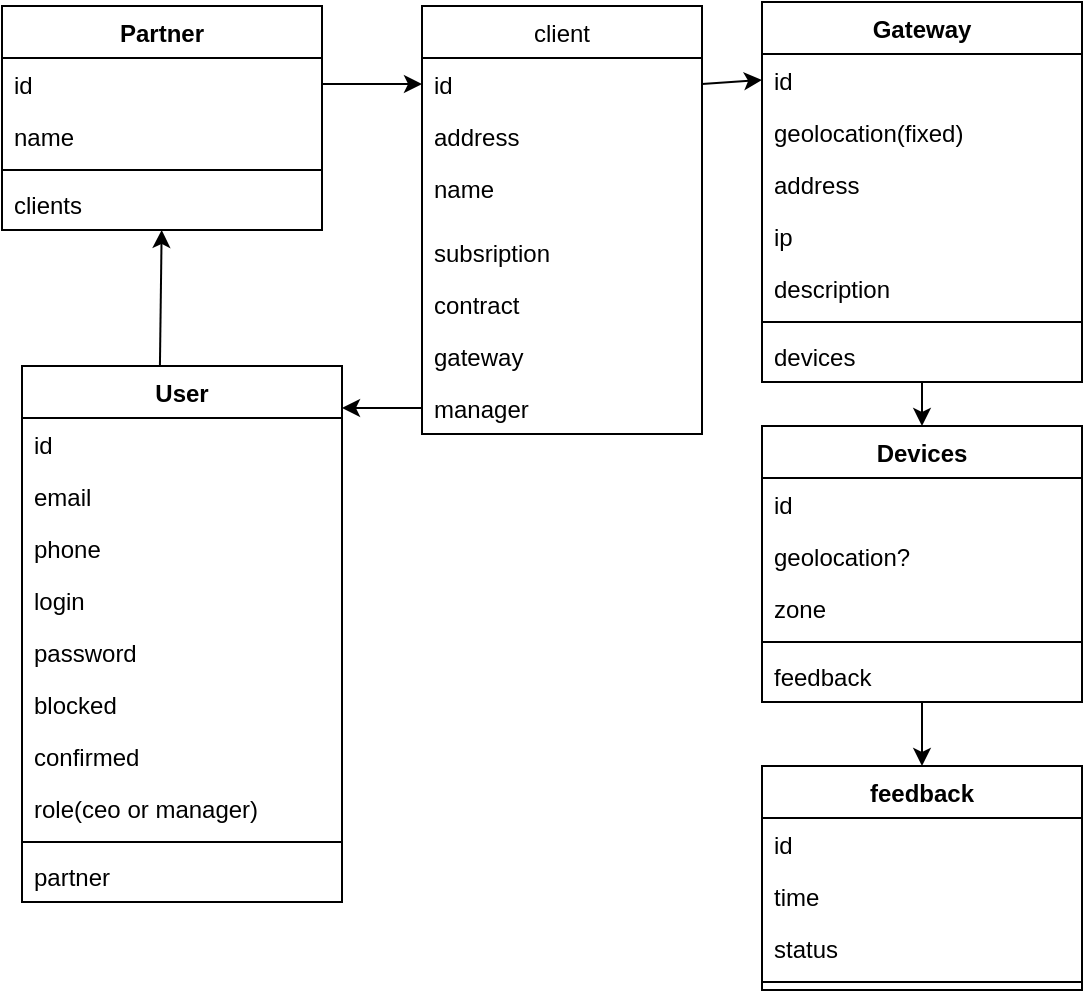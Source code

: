 <mxfile version="20.8.23" type="github">
  <diagram name="Page-1" id="1Cpei-u3ithhlpdxMA4M">
    <mxGraphModel dx="1110" dy="603" grid="1" gridSize="10" guides="1" tooltips="1" connect="1" arrows="1" fold="1" page="1" pageScale="1" pageWidth="827" pageHeight="1169" math="0" shadow="0">
      <root>
        <mxCell id="0" />
        <mxCell id="1" parent="0" />
        <mxCell id="pXB_dSHwhfcnYlfaYiP_-6" value="client" style="swimlane;fontStyle=0;childLayout=stackLayout;horizontal=1;startSize=26;fillColor=none;horizontalStack=0;resizeParent=1;resizeParentMax=0;resizeLast=0;collapsible=1;marginBottom=0;" vertex="1" parent="1">
          <mxGeometry x="260" y="50" width="140" height="214" as="geometry" />
        </mxCell>
        <mxCell id="pXB_dSHwhfcnYlfaYiP_-7" value="id" style="text;strokeColor=none;fillColor=none;align=left;verticalAlign=top;spacingLeft=4;spacingRight=4;overflow=hidden;rotatable=0;points=[[0,0.5],[1,0.5]];portConstraint=eastwest;" vertex="1" parent="pXB_dSHwhfcnYlfaYiP_-6">
          <mxGeometry y="26" width="140" height="26" as="geometry" />
        </mxCell>
        <mxCell id="pXB_dSHwhfcnYlfaYiP_-8" value="address" style="text;strokeColor=none;fillColor=none;align=left;verticalAlign=top;spacingLeft=4;spacingRight=4;overflow=hidden;rotatable=0;points=[[0,0.5],[1,0.5]];portConstraint=eastwest;" vertex="1" parent="pXB_dSHwhfcnYlfaYiP_-6">
          <mxGeometry y="52" width="140" height="26" as="geometry" />
        </mxCell>
        <mxCell id="pXB_dSHwhfcnYlfaYiP_-10" value="name" style="text;strokeColor=none;fillColor=none;align=left;verticalAlign=top;spacingLeft=4;spacingRight=4;overflow=hidden;rotatable=0;points=[[0,0.5],[1,0.5]];portConstraint=eastwest;" vertex="1" parent="pXB_dSHwhfcnYlfaYiP_-6">
          <mxGeometry y="78" width="140" height="32" as="geometry" />
        </mxCell>
        <mxCell id="pXB_dSHwhfcnYlfaYiP_-11" value="subsription" style="text;strokeColor=none;fillColor=none;align=left;verticalAlign=top;spacingLeft=4;spacingRight=4;overflow=hidden;rotatable=0;points=[[0,0.5],[1,0.5]];portConstraint=eastwest;" vertex="1" parent="pXB_dSHwhfcnYlfaYiP_-6">
          <mxGeometry y="110" width="140" height="26" as="geometry" />
        </mxCell>
        <mxCell id="pXB_dSHwhfcnYlfaYiP_-12" value="contract" style="text;strokeColor=none;fillColor=none;align=left;verticalAlign=top;spacingLeft=4;spacingRight=4;overflow=hidden;rotatable=0;points=[[0,0.5],[1,0.5]];portConstraint=eastwest;" vertex="1" parent="pXB_dSHwhfcnYlfaYiP_-6">
          <mxGeometry y="136" width="140" height="26" as="geometry" />
        </mxCell>
        <mxCell id="pXB_dSHwhfcnYlfaYiP_-9" value="gateway" style="text;strokeColor=none;fillColor=none;align=left;verticalAlign=top;spacingLeft=4;spacingRight=4;overflow=hidden;rotatable=0;points=[[0,0.5],[1,0.5]];portConstraint=eastwest;" vertex="1" parent="pXB_dSHwhfcnYlfaYiP_-6">
          <mxGeometry y="162" width="140" height="26" as="geometry" />
        </mxCell>
        <mxCell id="pXB_dSHwhfcnYlfaYiP_-68" value="manager" style="text;strokeColor=none;fillColor=none;align=left;verticalAlign=top;spacingLeft=4;spacingRight=4;overflow=hidden;rotatable=0;points=[[0,0.5],[1,0.5]];portConstraint=eastwest;" vertex="1" parent="pXB_dSHwhfcnYlfaYiP_-6">
          <mxGeometry y="188" width="140" height="26" as="geometry" />
        </mxCell>
        <mxCell id="pXB_dSHwhfcnYlfaYiP_-17" value="Partner" style="swimlane;fontStyle=1;align=center;verticalAlign=top;childLayout=stackLayout;horizontal=1;startSize=26;horizontalStack=0;resizeParent=1;resizeParentMax=0;resizeLast=0;collapsible=1;marginBottom=0;" vertex="1" parent="1">
          <mxGeometry x="50" y="50" width="160" height="112" as="geometry" />
        </mxCell>
        <mxCell id="pXB_dSHwhfcnYlfaYiP_-18" value="id" style="text;strokeColor=none;fillColor=none;align=left;verticalAlign=top;spacingLeft=4;spacingRight=4;overflow=hidden;rotatable=0;points=[[0,0.5],[1,0.5]];portConstraint=eastwest;" vertex="1" parent="pXB_dSHwhfcnYlfaYiP_-17">
          <mxGeometry y="26" width="160" height="26" as="geometry" />
        </mxCell>
        <mxCell id="pXB_dSHwhfcnYlfaYiP_-21" value="name" style="text;strokeColor=none;fillColor=none;align=left;verticalAlign=top;spacingLeft=4;spacingRight=4;overflow=hidden;rotatable=0;points=[[0,0.5],[1,0.5]];portConstraint=eastwest;" vertex="1" parent="pXB_dSHwhfcnYlfaYiP_-17">
          <mxGeometry y="52" width="160" height="26" as="geometry" />
        </mxCell>
        <mxCell id="pXB_dSHwhfcnYlfaYiP_-19" value="" style="line;strokeWidth=1;fillColor=none;align=left;verticalAlign=middle;spacingTop=-1;spacingLeft=3;spacingRight=3;rotatable=0;labelPosition=right;points=[];portConstraint=eastwest;strokeColor=inherit;" vertex="1" parent="pXB_dSHwhfcnYlfaYiP_-17">
          <mxGeometry y="78" width="160" height="8" as="geometry" />
        </mxCell>
        <mxCell id="pXB_dSHwhfcnYlfaYiP_-20" value="clients" style="text;strokeColor=none;fillColor=none;align=left;verticalAlign=top;spacingLeft=4;spacingRight=4;overflow=hidden;rotatable=0;points=[[0,0.5],[1,0.5]];portConstraint=eastwest;" vertex="1" parent="pXB_dSHwhfcnYlfaYiP_-17">
          <mxGeometry y="86" width="160" height="26" as="geometry" />
        </mxCell>
        <mxCell id="pXB_dSHwhfcnYlfaYiP_-55" style="edgeStyle=none;rounded=0;orthogonalLoop=1;jettySize=auto;html=1;" edge="1" parent="1" source="pXB_dSHwhfcnYlfaYiP_-22" target="pXB_dSHwhfcnYlfaYiP_-28">
          <mxGeometry relative="1" as="geometry" />
        </mxCell>
        <mxCell id="pXB_dSHwhfcnYlfaYiP_-22" value="Devices" style="swimlane;fontStyle=1;align=center;verticalAlign=top;childLayout=stackLayout;horizontal=1;startSize=26;horizontalStack=0;resizeParent=1;resizeParentMax=0;resizeLast=0;collapsible=1;marginBottom=0;" vertex="1" parent="1">
          <mxGeometry x="430" y="260" width="160" height="138" as="geometry" />
        </mxCell>
        <mxCell id="pXB_dSHwhfcnYlfaYiP_-23" value="id" style="text;strokeColor=none;fillColor=none;align=left;verticalAlign=top;spacingLeft=4;spacingRight=4;overflow=hidden;rotatable=0;points=[[0,0.5],[1,0.5]];portConstraint=eastwest;" vertex="1" parent="pXB_dSHwhfcnYlfaYiP_-22">
          <mxGeometry y="26" width="160" height="26" as="geometry" />
        </mxCell>
        <mxCell id="pXB_dSHwhfcnYlfaYiP_-26" value="geolocation?" style="text;strokeColor=none;fillColor=none;align=left;verticalAlign=top;spacingLeft=4;spacingRight=4;overflow=hidden;rotatable=0;points=[[0,0.5],[1,0.5]];portConstraint=eastwest;" vertex="1" parent="pXB_dSHwhfcnYlfaYiP_-22">
          <mxGeometry y="52" width="160" height="26" as="geometry" />
        </mxCell>
        <mxCell id="pXB_dSHwhfcnYlfaYiP_-27" value="zone" style="text;strokeColor=none;fillColor=none;align=left;verticalAlign=top;spacingLeft=4;spacingRight=4;overflow=hidden;rotatable=0;points=[[0,0.5],[1,0.5]];portConstraint=eastwest;" vertex="1" parent="pXB_dSHwhfcnYlfaYiP_-22">
          <mxGeometry y="78" width="160" height="26" as="geometry" />
        </mxCell>
        <mxCell id="pXB_dSHwhfcnYlfaYiP_-24" value="" style="line;strokeWidth=1;fillColor=none;align=left;verticalAlign=middle;spacingTop=-1;spacingLeft=3;spacingRight=3;rotatable=0;labelPosition=right;points=[];portConstraint=eastwest;strokeColor=inherit;" vertex="1" parent="pXB_dSHwhfcnYlfaYiP_-22">
          <mxGeometry y="104" width="160" height="8" as="geometry" />
        </mxCell>
        <mxCell id="pXB_dSHwhfcnYlfaYiP_-25" value="feedback" style="text;strokeColor=none;fillColor=none;align=left;verticalAlign=top;spacingLeft=4;spacingRight=4;overflow=hidden;rotatable=0;points=[[0,0.5],[1,0.5]];portConstraint=eastwest;" vertex="1" parent="pXB_dSHwhfcnYlfaYiP_-22">
          <mxGeometry y="112" width="160" height="26" as="geometry" />
        </mxCell>
        <mxCell id="pXB_dSHwhfcnYlfaYiP_-28" value="feedback" style="swimlane;fontStyle=1;align=center;verticalAlign=top;childLayout=stackLayout;horizontal=1;startSize=26;horizontalStack=0;resizeParent=1;resizeParentMax=0;resizeLast=0;collapsible=1;marginBottom=0;" vertex="1" parent="1">
          <mxGeometry x="430" y="430" width="160" height="112" as="geometry" />
        </mxCell>
        <mxCell id="pXB_dSHwhfcnYlfaYiP_-34" value="id" style="text;strokeColor=none;fillColor=none;align=left;verticalAlign=top;spacingLeft=4;spacingRight=4;overflow=hidden;rotatable=0;points=[[0,0.5],[1,0.5]];portConstraint=eastwest;" vertex="1" parent="pXB_dSHwhfcnYlfaYiP_-28">
          <mxGeometry y="26" width="160" height="26" as="geometry" />
        </mxCell>
        <mxCell id="pXB_dSHwhfcnYlfaYiP_-29" value="time" style="text;strokeColor=none;fillColor=none;align=left;verticalAlign=top;spacingLeft=4;spacingRight=4;overflow=hidden;rotatable=0;points=[[0,0.5],[1,0.5]];portConstraint=eastwest;" vertex="1" parent="pXB_dSHwhfcnYlfaYiP_-28">
          <mxGeometry y="52" width="160" height="26" as="geometry" />
        </mxCell>
        <mxCell id="pXB_dSHwhfcnYlfaYiP_-32" value="status" style="text;strokeColor=none;fillColor=none;align=left;verticalAlign=top;spacingLeft=4;spacingRight=4;overflow=hidden;rotatable=0;points=[[0,0.5],[1,0.5]];portConstraint=eastwest;" vertex="1" parent="pXB_dSHwhfcnYlfaYiP_-28">
          <mxGeometry y="78" width="160" height="26" as="geometry" />
        </mxCell>
        <mxCell id="pXB_dSHwhfcnYlfaYiP_-30" value="" style="line;strokeWidth=1;fillColor=none;align=left;verticalAlign=middle;spacingTop=-1;spacingLeft=3;spacingRight=3;rotatable=0;labelPosition=right;points=[];portConstraint=eastwest;strokeColor=inherit;" vertex="1" parent="pXB_dSHwhfcnYlfaYiP_-28">
          <mxGeometry y="104" width="160" height="8" as="geometry" />
        </mxCell>
        <mxCell id="pXB_dSHwhfcnYlfaYiP_-54" style="edgeStyle=none;rounded=0;orthogonalLoop=1;jettySize=auto;html=1;exitX=0.5;exitY=1;exitDx=0;exitDy=0;entryX=0.5;entryY=0;entryDx=0;entryDy=0;" edge="1" parent="1" source="pXB_dSHwhfcnYlfaYiP_-35" target="pXB_dSHwhfcnYlfaYiP_-22">
          <mxGeometry relative="1" as="geometry" />
        </mxCell>
        <mxCell id="pXB_dSHwhfcnYlfaYiP_-35" value="Gateway" style="swimlane;fontStyle=1;align=center;verticalAlign=top;childLayout=stackLayout;horizontal=1;startSize=26;horizontalStack=0;resizeParent=1;resizeParentMax=0;resizeLast=0;collapsible=1;marginBottom=0;" vertex="1" parent="1">
          <mxGeometry x="430" y="48" width="160" height="190" as="geometry" />
        </mxCell>
        <mxCell id="pXB_dSHwhfcnYlfaYiP_-36" value="id" style="text;strokeColor=none;fillColor=none;align=left;verticalAlign=top;spacingLeft=4;spacingRight=4;overflow=hidden;rotatable=0;points=[[0,0.5],[1,0.5]];portConstraint=eastwest;" vertex="1" parent="pXB_dSHwhfcnYlfaYiP_-35">
          <mxGeometry y="26" width="160" height="26" as="geometry" />
        </mxCell>
        <mxCell id="pXB_dSHwhfcnYlfaYiP_-37" value="geolocation(fixed)" style="text;strokeColor=none;fillColor=none;align=left;verticalAlign=top;spacingLeft=4;spacingRight=4;overflow=hidden;rotatable=0;points=[[0,0.5],[1,0.5]];portConstraint=eastwest;" vertex="1" parent="pXB_dSHwhfcnYlfaYiP_-35">
          <mxGeometry y="52" width="160" height="26" as="geometry" />
        </mxCell>
        <mxCell id="pXB_dSHwhfcnYlfaYiP_-38" value="address" style="text;strokeColor=none;fillColor=none;align=left;verticalAlign=top;spacingLeft=4;spacingRight=4;overflow=hidden;rotatable=0;points=[[0,0.5],[1,0.5]];portConstraint=eastwest;" vertex="1" parent="pXB_dSHwhfcnYlfaYiP_-35">
          <mxGeometry y="78" width="160" height="26" as="geometry" />
        </mxCell>
        <mxCell id="pXB_dSHwhfcnYlfaYiP_-39" value="ip" style="text;strokeColor=none;fillColor=none;align=left;verticalAlign=top;spacingLeft=4;spacingRight=4;overflow=hidden;rotatable=0;points=[[0,0.5],[1,0.5]];portConstraint=eastwest;" vertex="1" parent="pXB_dSHwhfcnYlfaYiP_-35">
          <mxGeometry y="104" width="160" height="26" as="geometry" />
        </mxCell>
        <mxCell id="pXB_dSHwhfcnYlfaYiP_-49" value="description" style="text;strokeColor=none;fillColor=none;align=left;verticalAlign=top;spacingLeft=4;spacingRight=4;overflow=hidden;rotatable=0;points=[[0,0.5],[1,0.5]];portConstraint=eastwest;" vertex="1" parent="pXB_dSHwhfcnYlfaYiP_-35">
          <mxGeometry y="130" width="160" height="26" as="geometry" />
        </mxCell>
        <mxCell id="pXB_dSHwhfcnYlfaYiP_-40" value="" style="line;strokeWidth=1;fillColor=none;align=left;verticalAlign=middle;spacingTop=-1;spacingLeft=3;spacingRight=3;rotatable=0;labelPosition=right;points=[];portConstraint=eastwest;strokeColor=inherit;" vertex="1" parent="pXB_dSHwhfcnYlfaYiP_-35">
          <mxGeometry y="156" width="160" height="8" as="geometry" />
        </mxCell>
        <mxCell id="pXB_dSHwhfcnYlfaYiP_-41" value="devices" style="text;strokeColor=none;fillColor=none;align=left;verticalAlign=top;spacingLeft=4;spacingRight=4;overflow=hidden;rotatable=0;points=[[0,0.5],[1,0.5]];portConstraint=eastwest;" vertex="1" parent="pXB_dSHwhfcnYlfaYiP_-35">
          <mxGeometry y="164" width="160" height="26" as="geometry" />
        </mxCell>
        <mxCell id="pXB_dSHwhfcnYlfaYiP_-50" style="edgeStyle=orthogonalEdgeStyle;rounded=0;orthogonalLoop=1;jettySize=auto;html=1;exitX=1;exitY=0.5;exitDx=0;exitDy=0;" edge="1" parent="1" source="pXB_dSHwhfcnYlfaYiP_-18" target="pXB_dSHwhfcnYlfaYiP_-7">
          <mxGeometry relative="1" as="geometry" />
        </mxCell>
        <mxCell id="pXB_dSHwhfcnYlfaYiP_-53" style="rounded=0;orthogonalLoop=1;jettySize=auto;html=1;exitX=1;exitY=0.5;exitDx=0;exitDy=0;entryX=0;entryY=0.5;entryDx=0;entryDy=0;" edge="1" parent="1" source="pXB_dSHwhfcnYlfaYiP_-7" target="pXB_dSHwhfcnYlfaYiP_-36">
          <mxGeometry relative="1" as="geometry" />
        </mxCell>
        <mxCell id="pXB_dSHwhfcnYlfaYiP_-67" style="edgeStyle=none;rounded=0;orthogonalLoop=1;jettySize=auto;html=1;exitX=0.431;exitY=0;exitDx=0;exitDy=0;exitPerimeter=0;" edge="1" parent="1" source="pXB_dSHwhfcnYlfaYiP_-56" target="pXB_dSHwhfcnYlfaYiP_-20">
          <mxGeometry relative="1" as="geometry">
            <mxPoint x="140" y="170" as="targetPoint" />
          </mxGeometry>
        </mxCell>
        <mxCell id="pXB_dSHwhfcnYlfaYiP_-56" value="User" style="swimlane;fontStyle=1;align=center;verticalAlign=top;childLayout=stackLayout;horizontal=1;startSize=26;horizontalStack=0;resizeParent=1;resizeParentMax=0;resizeLast=0;collapsible=1;marginBottom=0;" vertex="1" parent="1">
          <mxGeometry x="60" y="230" width="160" height="268" as="geometry" />
        </mxCell>
        <mxCell id="pXB_dSHwhfcnYlfaYiP_-57" value="id" style="text;strokeColor=none;fillColor=none;align=left;verticalAlign=top;spacingLeft=4;spacingRight=4;overflow=hidden;rotatable=0;points=[[0,0.5],[1,0.5]];portConstraint=eastwest;" vertex="1" parent="pXB_dSHwhfcnYlfaYiP_-56">
          <mxGeometry y="26" width="160" height="26" as="geometry" />
        </mxCell>
        <mxCell id="pXB_dSHwhfcnYlfaYiP_-60" value="email" style="text;strokeColor=none;fillColor=none;align=left;verticalAlign=top;spacingLeft=4;spacingRight=4;overflow=hidden;rotatable=0;points=[[0,0.5],[1,0.5]];portConstraint=eastwest;" vertex="1" parent="pXB_dSHwhfcnYlfaYiP_-56">
          <mxGeometry y="52" width="160" height="26" as="geometry" />
        </mxCell>
        <mxCell id="pXB_dSHwhfcnYlfaYiP_-61" value="phone" style="text;strokeColor=none;fillColor=none;align=left;verticalAlign=top;spacingLeft=4;spacingRight=4;overflow=hidden;rotatable=0;points=[[0,0.5],[1,0.5]];portConstraint=eastwest;" vertex="1" parent="pXB_dSHwhfcnYlfaYiP_-56">
          <mxGeometry y="78" width="160" height="26" as="geometry" />
        </mxCell>
        <mxCell id="pXB_dSHwhfcnYlfaYiP_-62" value="login" style="text;strokeColor=none;fillColor=none;align=left;verticalAlign=top;spacingLeft=4;spacingRight=4;overflow=hidden;rotatable=0;points=[[0,0.5],[1,0.5]];portConstraint=eastwest;" vertex="1" parent="pXB_dSHwhfcnYlfaYiP_-56">
          <mxGeometry y="104" width="160" height="26" as="geometry" />
        </mxCell>
        <mxCell id="pXB_dSHwhfcnYlfaYiP_-63" value="password" style="text;strokeColor=none;fillColor=none;align=left;verticalAlign=top;spacingLeft=4;spacingRight=4;overflow=hidden;rotatable=0;points=[[0,0.5],[1,0.5]];portConstraint=eastwest;" vertex="1" parent="pXB_dSHwhfcnYlfaYiP_-56">
          <mxGeometry y="130" width="160" height="26" as="geometry" />
        </mxCell>
        <mxCell id="pXB_dSHwhfcnYlfaYiP_-65" value="blocked" style="text;strokeColor=none;fillColor=none;align=left;verticalAlign=top;spacingLeft=4;spacingRight=4;overflow=hidden;rotatable=0;points=[[0,0.5],[1,0.5]];portConstraint=eastwest;" vertex="1" parent="pXB_dSHwhfcnYlfaYiP_-56">
          <mxGeometry y="156" width="160" height="26" as="geometry" />
        </mxCell>
        <mxCell id="pXB_dSHwhfcnYlfaYiP_-64" value="confirmed" style="text;strokeColor=none;fillColor=none;align=left;verticalAlign=top;spacingLeft=4;spacingRight=4;overflow=hidden;rotatable=0;points=[[0,0.5],[1,0.5]];portConstraint=eastwest;" vertex="1" parent="pXB_dSHwhfcnYlfaYiP_-56">
          <mxGeometry y="182" width="160" height="26" as="geometry" />
        </mxCell>
        <mxCell id="pXB_dSHwhfcnYlfaYiP_-66" value="role(ceo or manager)" style="text;strokeColor=none;fillColor=none;align=left;verticalAlign=top;spacingLeft=4;spacingRight=4;overflow=hidden;rotatable=0;points=[[0,0.5],[1,0.5]];portConstraint=eastwest;" vertex="1" parent="pXB_dSHwhfcnYlfaYiP_-56">
          <mxGeometry y="208" width="160" height="26" as="geometry" />
        </mxCell>
        <mxCell id="pXB_dSHwhfcnYlfaYiP_-58" value="" style="line;strokeWidth=1;fillColor=none;align=left;verticalAlign=middle;spacingTop=-1;spacingLeft=3;spacingRight=3;rotatable=0;labelPosition=right;points=[];portConstraint=eastwest;strokeColor=inherit;" vertex="1" parent="pXB_dSHwhfcnYlfaYiP_-56">
          <mxGeometry y="234" width="160" height="8" as="geometry" />
        </mxCell>
        <mxCell id="pXB_dSHwhfcnYlfaYiP_-59" value="partner" style="text;strokeColor=none;fillColor=none;align=left;verticalAlign=top;spacingLeft=4;spacingRight=4;overflow=hidden;rotatable=0;points=[[0,0.5],[1,0.5]];portConstraint=eastwest;" vertex="1" parent="pXB_dSHwhfcnYlfaYiP_-56">
          <mxGeometry y="242" width="160" height="26" as="geometry" />
        </mxCell>
        <mxCell id="pXB_dSHwhfcnYlfaYiP_-69" style="edgeStyle=none;rounded=0;orthogonalLoop=1;jettySize=auto;html=1;" edge="1" parent="1" source="pXB_dSHwhfcnYlfaYiP_-68">
          <mxGeometry relative="1" as="geometry">
            <mxPoint x="220" y="251" as="targetPoint" />
          </mxGeometry>
        </mxCell>
      </root>
    </mxGraphModel>
  </diagram>
</mxfile>

